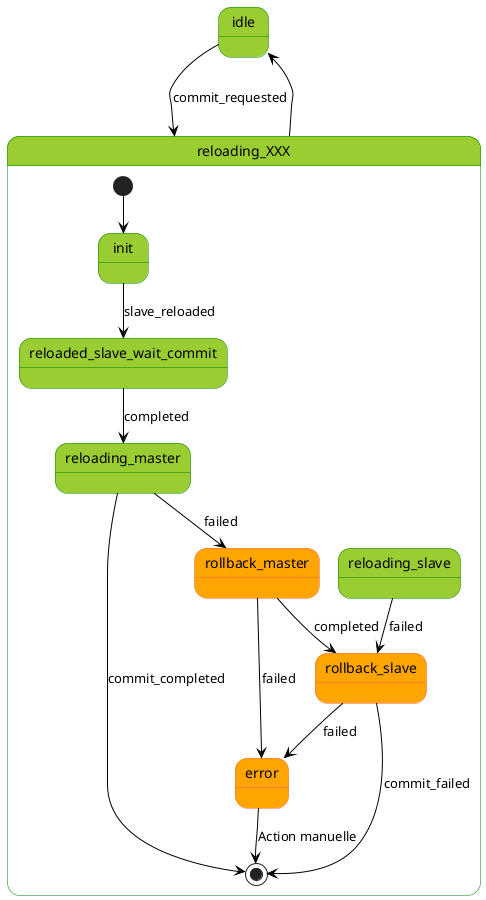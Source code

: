@startuml
skinparam state {
  BackgroundColor YellowGreen
  BorderColor Green
  ArrowColor Black

  BackgroundColor<<Error>> Orange
  BorderColor<<Error>> Tomato

  BackgroundColor<<Fatal>> Red
}

idle --> reloading_XXX : commit_requested
state reloading_XXX{

  [*] --> init
  init --> reloaded_slave_wait_commit : slave_reloaded
  reloaded_slave_wait_commit --> reloading_master : completed
  reloading_slave --> rollback_slave <<Error>> : failed

  reloading_master --> [*] : commit_completed
  reloading_master --> rollback_master <<Error>> : failed

  rollback_slave --> [*] : commit_failed
  rollback_slave --> error : failed

  rollback_master --> error<<Error>> : failed
  rollback_master --> rollback_slave : completed

  error --> [*] : Action manuelle
}
reloading_XXX --> idle
@enduml